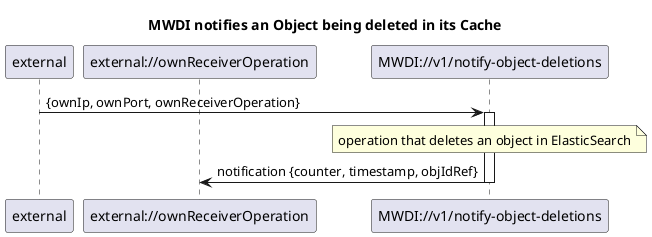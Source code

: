 @startuml 122_MwdiNotifiesObjectDeletion
skinparam responseMessageBelowArrow true

title MWDI notifies an Object being deleted in its Cache

participant "external" as external
participant "external://ownReceiverOperation" as receiverOperation
participant "MWDI://v1/notify-object-deletions" as notifyObjectDeletion

external -> notifyObjectDeletion: {ownIp, ownPort, ownReceiverOperation}
activate notifyObjectDeletion

note over notifyObjectDeletion: operation that deletes an object in ElasticSearch

notifyObjectDeletion -> receiverOperation: notification {counter, timestamp, objIdRef}
deactivate notifyObjectDeletion

@enduml
